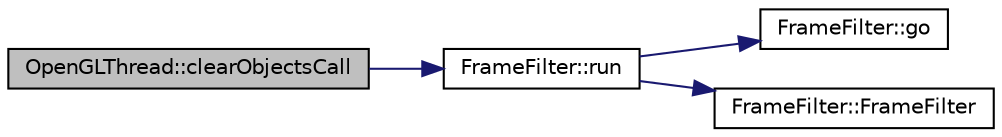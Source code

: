 digraph "OpenGLThread::clearObjectsCall"
{
  edge [fontname="Helvetica",fontsize="10",labelfontname="Helvetica",labelfontsize="10"];
  node [fontname="Helvetica",fontsize="10",shape=record];
  rankdir="LR";
  Node5 [label="OpenGLThread::clearObjectsCall",height=0.2,width=0.4,color="black", fillcolor="grey75", style="filled", fontcolor="black"];
  Node5 -> Node6 [color="midnightblue",fontsize="10",style="solid",fontname="Helvetica"];
  Node6 [label="FrameFilter::run",height=0.2,width=0.4,color="black", fillcolor="white", style="filled",URL="$classFrameFilter.html#a7b814f8fd99764b61f49e3106124d8a6",tooltip="Calls this->go(Frame* frame) and then calls the this->next->run(Frame* frame) (if this->next != NULL)..."];
  Node6 -> Node7 [color="midnightblue",fontsize="10",style="solid",fontname="Helvetica"];
  Node7 [label="FrameFilter::go",height=0.2,width=0.4,color="black", fillcolor="white", style="filled",URL="$classFrameFilter.html#ad518d50e6fffaf6238dabff9fc54f6af",tooltip="Does the actual filtering/modification to the Frame. Define in subclass. "];
  Node6 -> Node8 [color="midnightblue",fontsize="10",style="solid",fontname="Helvetica"];
  Node8 [label="FrameFilter::FrameFilter",height=0.2,width=0.4,color="black", fillcolor="white", style="filled",URL="$classFrameFilter.html#a2868cf4879dda1164da6e3ff9e6be761",tooltip="Default constructor. "];
}
